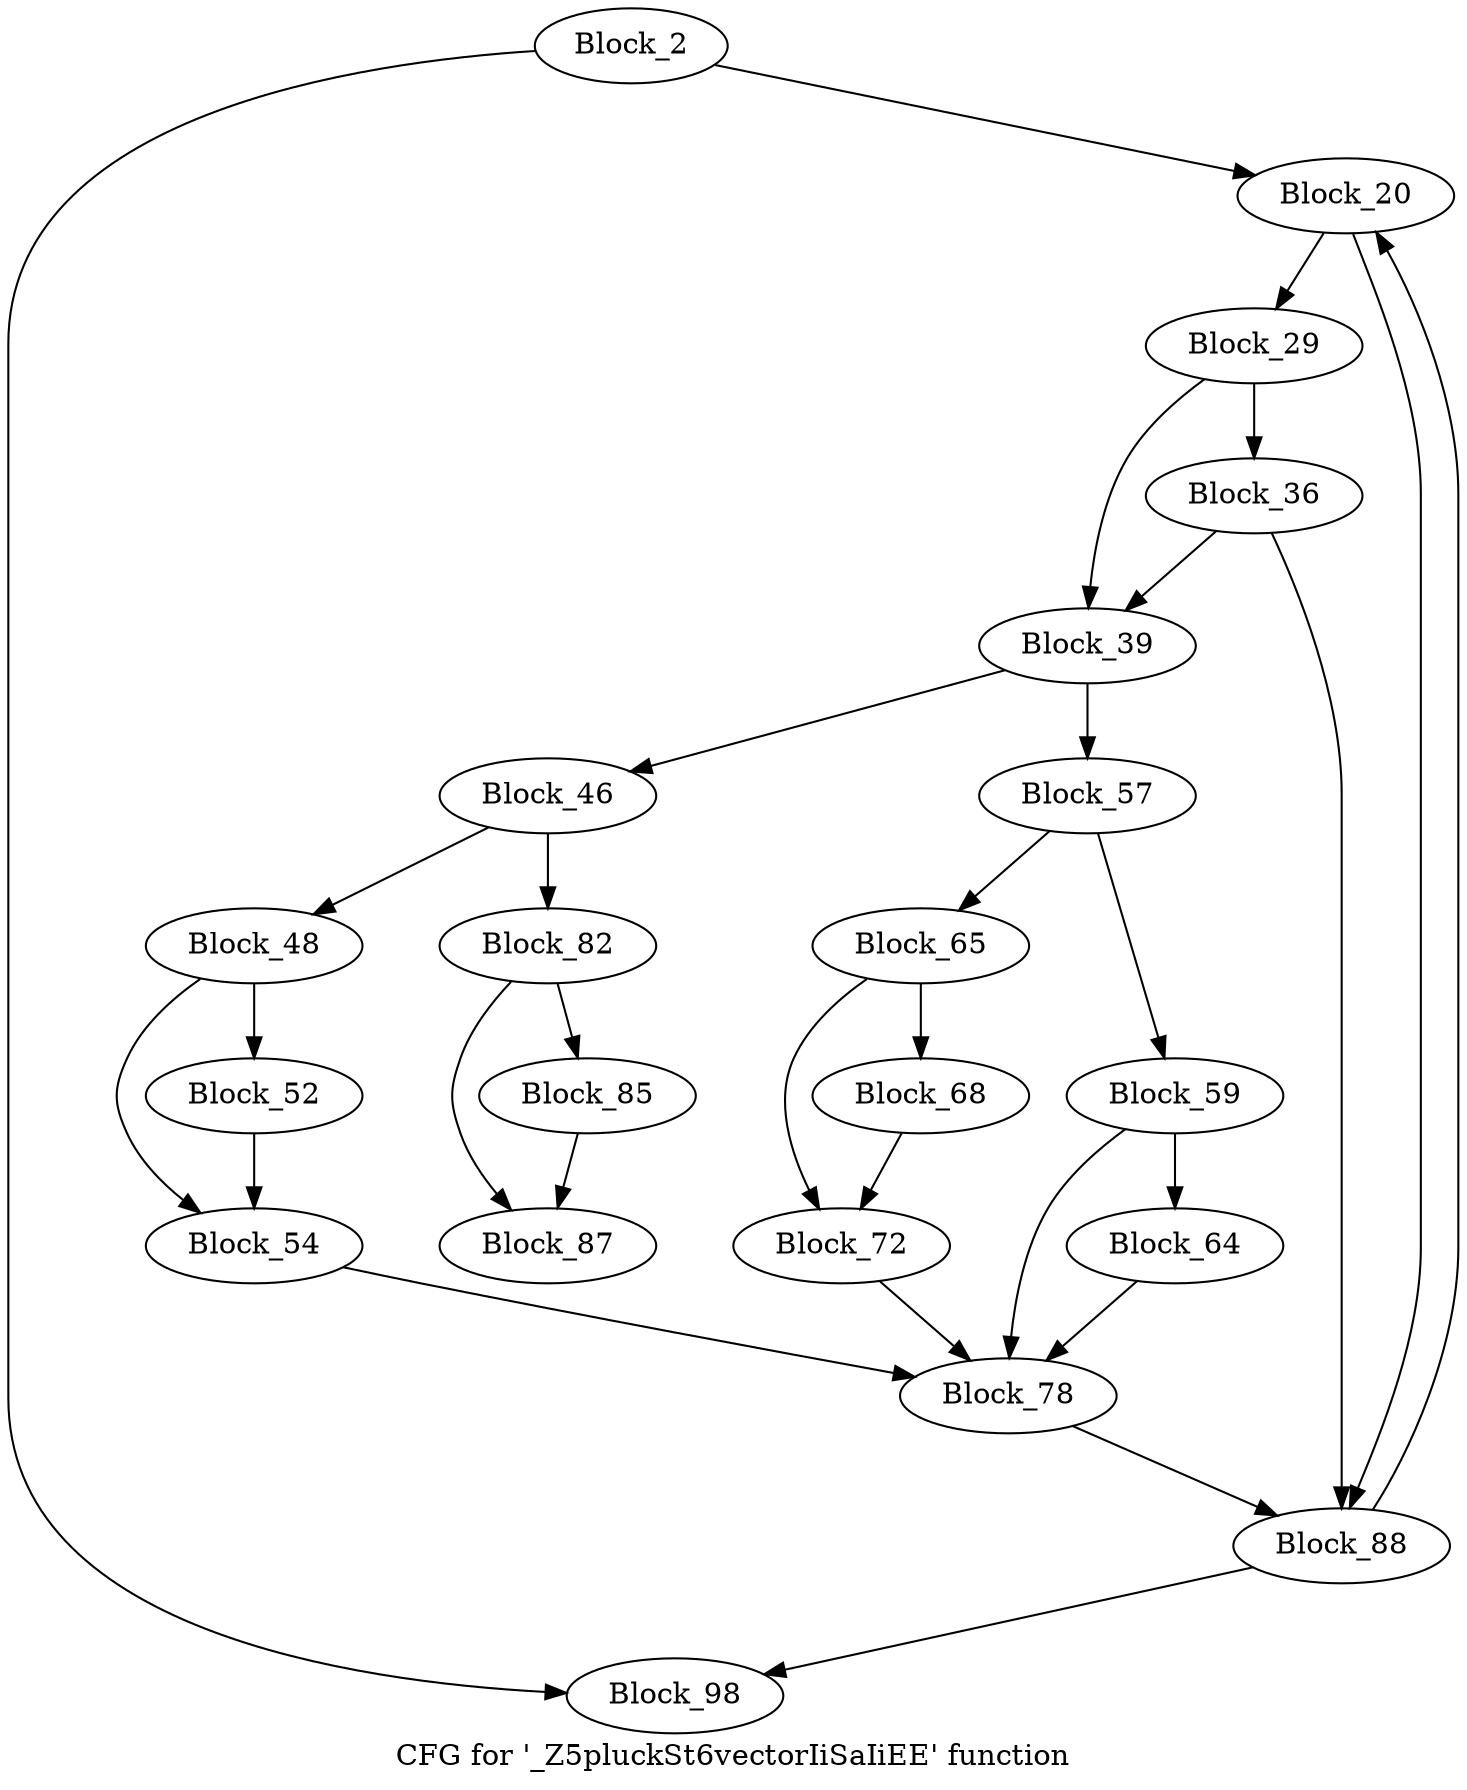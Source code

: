 digraph "CFG for '_Z5pluckSt6vectorIiSaIiEE' function" {
	label="CFG for '_Z5pluckSt6vectorIiSaIiEE' function";

	block_2 [label="Block_2"];
	block_2:s0 -> block_98;
	block_2:s1 -> block_20;
	block_20 [label="Block_20"];
	block_20:s0 -> block_29;
	block_20:s1 -> block_88;
	block_29 [label="Block_29"];
	block_29:s0 -> block_39;
	block_29:s1 -> block_36;
	block_36 [label="Block_36"];
	block_36:s0 -> block_39;
	block_36:s1 -> block_88;
	block_39 [label="Block_39"];
	block_39:s0 -> block_46;
	block_39:s1 -> block_57;
	block_46 [label="Block_46"];
	block_46 -> block_48;
	block_46 -> block_82;
	block_48 [label="Block_48"];
	block_48:s0 -> block_54;
	block_48:s1 -> block_52;
	block_52 [label="Block_52"];
	block_52 -> block_54;
	block_54 [label="Block_54"];
	block_54 -> block_78;
	block_57 [label="Block_57"];
	block_57:s0 -> block_65;
	block_57:s1 -> block_59;
	block_59 [label="Block_59"];
	block_59:s0 -> block_78;
	block_59:s1 -> block_64;
	block_64 [label="Block_64"];
	block_64 -> block_78;
	block_65 [label="Block_65"];
	block_65:s0 -> block_72;
	block_65:s1 -> block_68;
	block_68 [label="Block_68"];
	block_68 -> block_72;
	block_72 [label="Block_72"];
	block_72 -> block_78;
	block_78 [label="Block_78"];
	block_78 -> block_88;
	block_82 [label="Block_82"];
	block_82:s0 -> block_87;
	block_82:s1 -> block_85;
	block_85 [label="Block_85"];
	block_85 -> block_87;
	block_87 [label="Block_87"];
	block_88 [label="Block_88"];
	block_88:s0 -> block_20;
	block_88:s1 -> block_98;
	block_98 [label="Block_98"];
}
